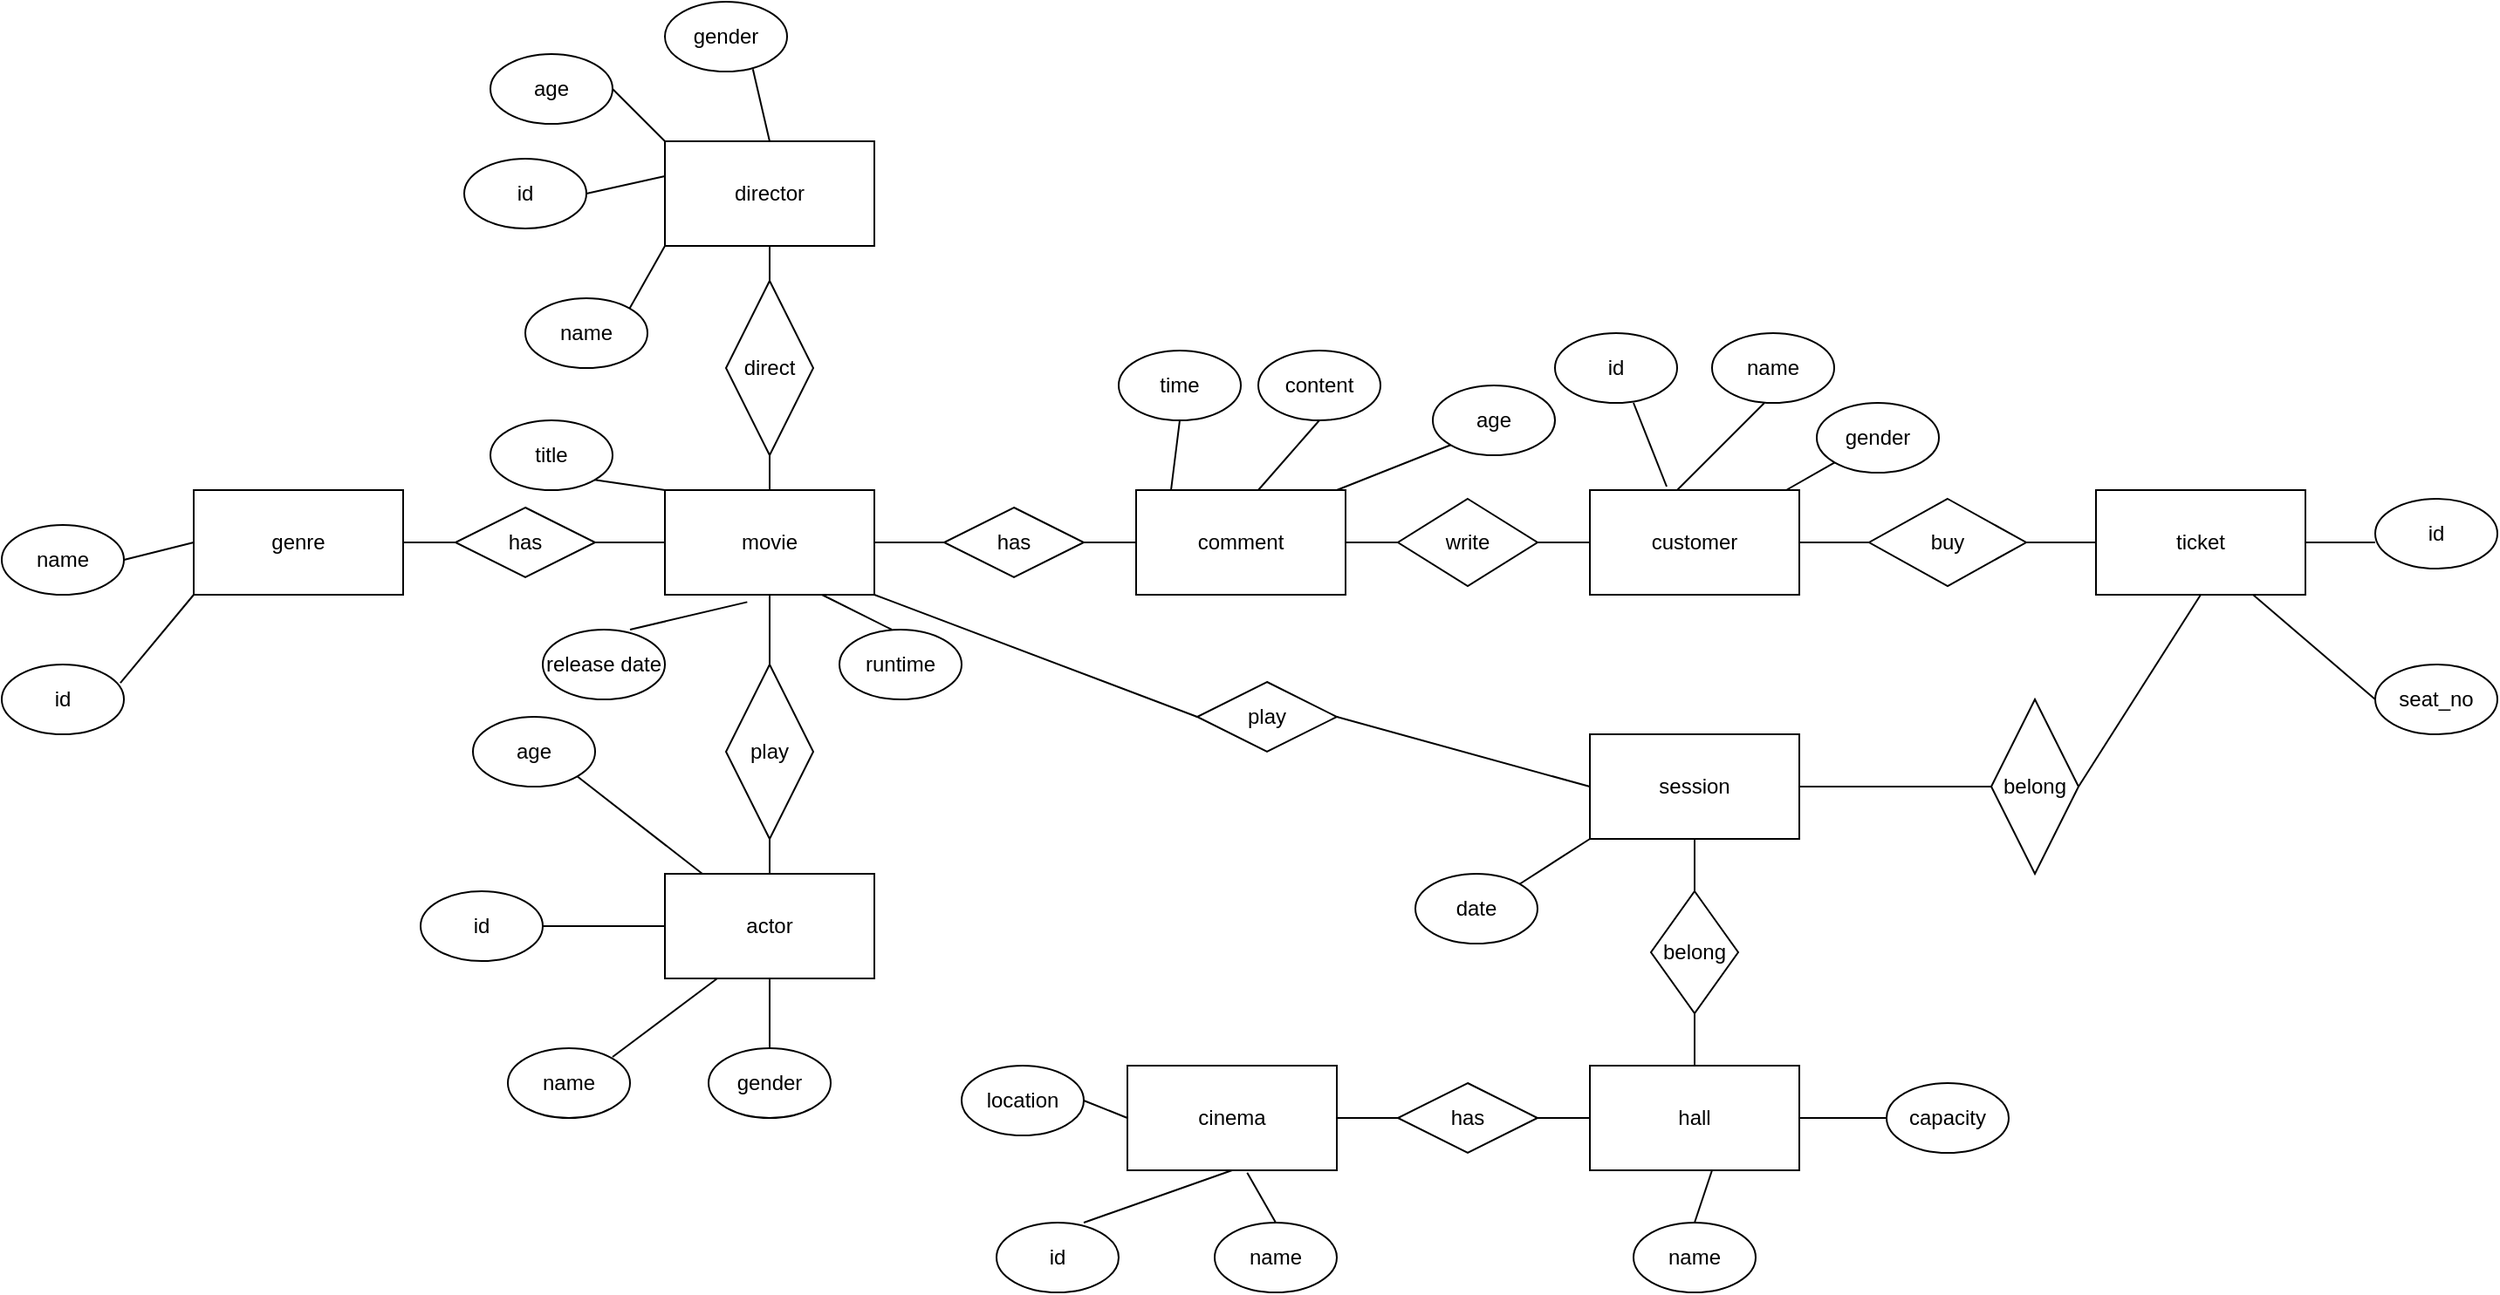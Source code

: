 <mxfile version="13.5.8" type="github"><diagram id="R2lEEEUBdFMjLlhIrx00" name="Page-1"><mxGraphModel dx="1888" dy="1648" grid="1" gridSize="10" guides="1" tooltips="1" connect="1" arrows="1" fold="1" page="1" pageScale="1" pageWidth="850" pageHeight="1100" math="0" shadow="0" extFonts="Permanent Marker^https://fonts.googleapis.com/css?family=Permanent+Marker"><root><mxCell id="0"/><mxCell id="1" parent="0"/><mxCell id="0K9P6C6m88FU3OIk5Qo7-1" value="movie" style="rounded=0;whiteSpace=wrap;html=1;" vertex="1" parent="1"><mxGeometry x="120" y="250" width="120" height="60" as="geometry"/></mxCell><mxCell id="0K9P6C6m88FU3OIk5Qo7-2" value="comment" style="rounded=0;whiteSpace=wrap;html=1;" vertex="1" parent="1"><mxGeometry x="390" y="250" width="120" height="60" as="geometry"/></mxCell><mxCell id="0K9P6C6m88FU3OIk5Qo7-3" value="customer" style="rounded=0;whiteSpace=wrap;html=1;" vertex="1" parent="1"><mxGeometry x="650" y="250" width="120" height="60" as="geometry"/></mxCell><mxCell id="0K9P6C6m88FU3OIk5Qo7-4" value="ticket" style="rounded=0;whiteSpace=wrap;html=1;" vertex="1" parent="1"><mxGeometry x="940" y="250" width="120" height="60" as="geometry"/></mxCell><mxCell id="0K9P6C6m88FU3OIk5Qo7-5" value="director" style="rounded=0;whiteSpace=wrap;html=1;" vertex="1" parent="1"><mxGeometry x="120" y="50" width="120" height="60" as="geometry"/></mxCell><mxCell id="0K9P6C6m88FU3OIk5Qo7-6" value="actor" style="rounded=0;whiteSpace=wrap;html=1;" vertex="1" parent="1"><mxGeometry x="120" y="470" width="120" height="60" as="geometry"/></mxCell><mxCell id="0K9P6C6m88FU3OIk5Qo7-7" value="cinema" style="rounded=0;whiteSpace=wrap;html=1;" vertex="1" parent="1"><mxGeometry x="385" y="580" width="120" height="60" as="geometry"/></mxCell><mxCell id="0K9P6C6m88FU3OIk5Qo7-8" value="session" style="rounded=0;whiteSpace=wrap;html=1;" vertex="1" parent="1"><mxGeometry x="650" y="390" width="120" height="60" as="geometry"/></mxCell><mxCell id="0K9P6C6m88FU3OIk5Qo7-9" value="genre" style="rounded=0;whiteSpace=wrap;html=1;" vertex="1" parent="1"><mxGeometry x="-150" y="250" width="120" height="60" as="geometry"/></mxCell><mxCell id="0K9P6C6m88FU3OIk5Qo7-10" value="hall" style="rounded=0;whiteSpace=wrap;html=1;" vertex="1" parent="1"><mxGeometry x="650" y="580" width="120" height="60" as="geometry"/></mxCell><mxCell id="0K9P6C6m88FU3OIk5Qo7-11" value="direct" style="rhombus;whiteSpace=wrap;html=1;" vertex="1" parent="1"><mxGeometry x="155" y="130" width="50" height="100" as="geometry"/></mxCell><mxCell id="0K9P6C6m88FU3OIk5Qo7-12" value="belong" style="rhombus;whiteSpace=wrap;html=1;" vertex="1" parent="1"><mxGeometry x="880" y="370" width="50" height="100" as="geometry"/></mxCell><mxCell id="0K9P6C6m88FU3OIk5Qo7-14" value="play" style="rhombus;whiteSpace=wrap;html=1;" vertex="1" parent="1"><mxGeometry x="155" y="350" width="50" height="100" as="geometry"/></mxCell><mxCell id="0K9P6C6m88FU3OIk5Qo7-15" value="buy" style="rhombus;whiteSpace=wrap;html=1;" vertex="1" parent="1"><mxGeometry x="810" y="255" width="90" height="50" as="geometry"/></mxCell><mxCell id="0K9P6C6m88FU3OIk5Qo7-16" value="" style="endArrow=none;html=1;exitX=0.5;exitY=0;exitDx=0;exitDy=0;" edge="1" parent="1" source="0K9P6C6m88FU3OIk5Qo7-6"><mxGeometry width="50" height="50" relative="1" as="geometry"><mxPoint x="130" y="500" as="sourcePoint"/><mxPoint x="180" y="450" as="targetPoint"/></mxGeometry></mxCell><mxCell id="0K9P6C6m88FU3OIk5Qo7-19" value="" style="endArrow=none;html=1;exitX=0.5;exitY=0;exitDx=0;exitDy=0;" edge="1" parent="1" source="0K9P6C6m88FU3OIk5Qo7-14"><mxGeometry width="50" height="50" relative="1" as="geometry"><mxPoint x="130" y="360" as="sourcePoint"/><mxPoint x="180" y="310" as="targetPoint"/></mxGeometry></mxCell><mxCell id="0K9P6C6m88FU3OIk5Qo7-22" value="" style="endArrow=none;html=1;entryX=0.5;entryY=1;entryDx=0;entryDy=0;exitX=0.5;exitY=0;exitDx=0;exitDy=0;" edge="1" parent="1" source="0K9P6C6m88FU3OIk5Qo7-11" target="0K9P6C6m88FU3OIk5Qo7-5"><mxGeometry width="50" height="50" relative="1" as="geometry"><mxPoint x="270" y="340" as="sourcePoint"/><mxPoint x="320" y="290" as="targetPoint"/></mxGeometry></mxCell><mxCell id="0K9P6C6m88FU3OIk5Qo7-25" value="" style="endArrow=none;html=1;exitX=0.5;exitY=0;exitDx=0;exitDy=0;" edge="1" parent="1" source="0K9P6C6m88FU3OIk5Qo7-1"><mxGeometry width="50" height="50" relative="1" as="geometry"><mxPoint x="130" y="280" as="sourcePoint"/><mxPoint x="180" y="230" as="targetPoint"/></mxGeometry></mxCell><mxCell id="0K9P6C6m88FU3OIk5Qo7-26" value="has" style="rhombus;whiteSpace=wrap;html=1;" vertex="1" parent="1"><mxGeometry y="260" width="80" height="40" as="geometry"/></mxCell><mxCell id="0K9P6C6m88FU3OIk5Qo7-27" value="" style="endArrow=none;html=1;exitX=1;exitY=0.5;exitDx=0;exitDy=0;" edge="1" parent="1" source="0K9P6C6m88FU3OIk5Qo7-26"><mxGeometry width="50" height="50" relative="1" as="geometry"><mxPoint x="70" y="330" as="sourcePoint"/><mxPoint x="120" y="280" as="targetPoint"/></mxGeometry></mxCell><mxCell id="0K9P6C6m88FU3OIk5Qo7-28" value="" style="endArrow=none;html=1;exitX=1;exitY=0.5;exitDx=0;exitDy=0;" edge="1" parent="1" source="0K9P6C6m88FU3OIk5Qo7-9"><mxGeometry width="50" height="50" relative="1" as="geometry"><mxPoint x="-50" y="330" as="sourcePoint"/><mxPoint y="280" as="targetPoint"/></mxGeometry></mxCell><mxCell id="0K9P6C6m88FU3OIk5Qo7-29" value="write" style="rhombus;whiteSpace=wrap;html=1;" vertex="1" parent="1"><mxGeometry x="540" y="255" width="80" height="50" as="geometry"/></mxCell><mxCell id="0K9P6C6m88FU3OIk5Qo7-30" value="has" style="rhombus;whiteSpace=wrap;html=1;" vertex="1" parent="1"><mxGeometry x="280" y="260" width="80" height="40" as="geometry"/></mxCell><mxCell id="0K9P6C6m88FU3OIk5Qo7-33" value="" style="endArrow=none;html=1;exitX=1;exitY=0.5;exitDx=0;exitDy=0;" edge="1" parent="1" source="0K9P6C6m88FU3OIk5Qo7-15"><mxGeometry width="50" height="50" relative="1" as="geometry"><mxPoint x="890" y="330" as="sourcePoint"/><mxPoint x="940" y="280" as="targetPoint"/></mxGeometry></mxCell><mxCell id="0K9P6C6m88FU3OIk5Qo7-34" value="" style="endArrow=none;html=1;" edge="1" parent="1" source="0K9P6C6m88FU3OIk5Qo7-30"><mxGeometry width="50" height="50" relative="1" as="geometry"><mxPoint x="340" y="330" as="sourcePoint"/><mxPoint x="390" y="280" as="targetPoint"/></mxGeometry></mxCell><mxCell id="0K9P6C6m88FU3OIk5Qo7-35" value="" style="endArrow=none;html=1;exitX=1;exitY=0.5;exitDx=0;exitDy=0;" edge="1" parent="1" source="0K9P6C6m88FU3OIk5Qo7-1"><mxGeometry width="50" height="50" relative="1" as="geometry"><mxPoint x="230" y="330" as="sourcePoint"/><mxPoint x="280" y="280" as="targetPoint"/></mxGeometry></mxCell><mxCell id="0K9P6C6m88FU3OIk5Qo7-36" value="" style="endArrow=none;html=1;exitX=1;exitY=0.5;exitDx=0;exitDy=0;" edge="1" parent="1" source="0K9P6C6m88FU3OIk5Qo7-3"><mxGeometry width="50" height="50" relative="1" as="geometry"><mxPoint x="760" y="330" as="sourcePoint"/><mxPoint x="810" y="280" as="targetPoint"/><Array as="points"/></mxGeometry></mxCell><mxCell id="0K9P6C6m88FU3OIk5Qo7-37" value="" style="endArrow=none;html=1;exitX=1;exitY=0.5;exitDx=0;exitDy=0;" edge="1" parent="1" source="0K9P6C6m88FU3OIk5Qo7-29"><mxGeometry width="50" height="50" relative="1" as="geometry"><mxPoint x="600" y="330" as="sourcePoint"/><mxPoint x="650" y="280" as="targetPoint"/></mxGeometry></mxCell><mxCell id="0K9P6C6m88FU3OIk5Qo7-38" value="" style="endArrow=none;html=1;exitX=1;exitY=0.5;exitDx=0;exitDy=0;" edge="1" parent="1" source="0K9P6C6m88FU3OIk5Qo7-2"><mxGeometry width="50" height="50" relative="1" as="geometry"><mxPoint x="490" y="330" as="sourcePoint"/><mxPoint x="540" y="280" as="targetPoint"/></mxGeometry></mxCell><mxCell id="0K9P6C6m88FU3OIk5Qo7-39" value="" style="endArrow=none;html=1;exitX=1;exitY=1;exitDx=0;exitDy=0;" edge="1" parent="1" source="0K9P6C6m88FU3OIk5Qo7-1"><mxGeometry width="50" height="50" relative="1" as="geometry"><mxPoint x="375" y="430" as="sourcePoint"/><mxPoint x="425" y="380" as="targetPoint"/></mxGeometry></mxCell><mxCell id="0K9P6C6m88FU3OIk5Qo7-40" value="" style="endArrow=none;html=1;exitX=1;exitY=0.5;exitDx=0;exitDy=0;" edge="1" parent="1" source="0K9P6C6m88FU3OIk5Qo7-44"><mxGeometry width="50" height="50" relative="1" as="geometry"><mxPoint x="600" y="470" as="sourcePoint"/><mxPoint x="650" y="420" as="targetPoint"/></mxGeometry></mxCell><mxCell id="0K9P6C6m88FU3OIk5Qo7-41" value="" style="endArrow=none;html=1;exitX=0.5;exitY=0;exitDx=0;exitDy=0;" edge="1" parent="1" source="0K9P6C6m88FU3OIk5Qo7-46"><mxGeometry width="50" height="50" relative="1" as="geometry"><mxPoint x="660" y="500" as="sourcePoint"/><mxPoint x="710" y="450" as="targetPoint"/></mxGeometry></mxCell><mxCell id="0K9P6C6m88FU3OIk5Qo7-42" value="" style="endArrow=none;html=1;exitX=1;exitY=0.5;exitDx=0;exitDy=0;" edge="1" parent="1" source="0K9P6C6m88FU3OIk5Qo7-8"><mxGeometry width="50" height="50" relative="1" as="geometry"><mxPoint x="830" y="470" as="sourcePoint"/><mxPoint x="880" y="420" as="targetPoint"/></mxGeometry></mxCell><mxCell id="0K9P6C6m88FU3OIk5Qo7-43" value="" style="endArrow=none;html=1;exitX=1;exitY=0.5;exitDx=0;exitDy=0;" edge="1" parent="1" source="0K9P6C6m88FU3OIk5Qo7-12"><mxGeometry width="50" height="50" relative="1" as="geometry"><mxPoint x="950" y="360" as="sourcePoint"/><mxPoint x="1000" y="310" as="targetPoint"/></mxGeometry></mxCell><mxCell id="0K9P6C6m88FU3OIk5Qo7-44" value="play" style="rhombus;whiteSpace=wrap;html=1;" vertex="1" parent="1"><mxGeometry x="425" y="360" width="80" height="40" as="geometry"/></mxCell><mxCell id="0K9P6C6m88FU3OIk5Qo7-46" value="belong" style="rhombus;whiteSpace=wrap;html=1;" vertex="1" parent="1"><mxGeometry x="685" y="480" width="50" height="70" as="geometry"/></mxCell><mxCell id="0K9P6C6m88FU3OIk5Qo7-47" value="" style="endArrow=none;html=1;" edge="1" parent="1" source="0K9P6C6m88FU3OIk5Qo7-10"><mxGeometry width="50" height="50" relative="1" as="geometry"><mxPoint x="660" y="600" as="sourcePoint"/><mxPoint x="710" y="550" as="targetPoint"/></mxGeometry></mxCell><mxCell id="0K9P6C6m88FU3OIk5Qo7-48" value="has" style="rhombus;whiteSpace=wrap;html=1;" vertex="1" parent="1"><mxGeometry x="540" y="590" width="80" height="40" as="geometry"/></mxCell><mxCell id="0K9P6C6m88FU3OIk5Qo7-49" value="" style="endArrow=none;html=1;exitX=1;exitY=0.5;exitDx=0;exitDy=0;" edge="1" parent="1" source="0K9P6C6m88FU3OIk5Qo7-48"><mxGeometry width="50" height="50" relative="1" as="geometry"><mxPoint x="600" y="660" as="sourcePoint"/><mxPoint x="650" y="610" as="targetPoint"/></mxGeometry></mxCell><mxCell id="0K9P6C6m88FU3OIk5Qo7-50" value="" style="endArrow=none;html=1;exitX=1;exitY=0.5;exitDx=0;exitDy=0;" edge="1" parent="1" source="0K9P6C6m88FU3OIk5Qo7-7"><mxGeometry width="50" height="50" relative="1" as="geometry"><mxPoint x="490" y="660" as="sourcePoint"/><mxPoint x="540" y="610" as="targetPoint"/></mxGeometry></mxCell><mxCell id="0K9P6C6m88FU3OIk5Qo7-51" value="age" style="ellipse;whiteSpace=wrap;html=1;" vertex="1" parent="1"><mxGeometry x="20" width="70" height="40" as="geometry"/></mxCell><mxCell id="0K9P6C6m88FU3OIk5Qo7-52" value="name" style="ellipse;whiteSpace=wrap;html=1;" vertex="1" parent="1"><mxGeometry x="40" y="140" width="70" height="40" as="geometry"/></mxCell><mxCell id="0K9P6C6m88FU3OIk5Qo7-53" value="id" style="ellipse;whiteSpace=wrap;html=1;" vertex="1" parent="1"><mxGeometry x="5" y="60" width="70" height="40" as="geometry"/></mxCell><mxCell id="0K9P6C6m88FU3OIk5Qo7-54" value="id" style="ellipse;whiteSpace=wrap;html=1;" vertex="1" parent="1"><mxGeometry x="-260" y="350" width="70" height="40" as="geometry"/></mxCell><mxCell id="0K9P6C6m88FU3OIk5Qo7-55" value="time" style="ellipse;whiteSpace=wrap;html=1;" vertex="1" parent="1"><mxGeometry x="380" y="170" width="70" height="40" as="geometry"/></mxCell><mxCell id="0K9P6C6m88FU3OIk5Qo7-56" value="name" style="ellipse;whiteSpace=wrap;html=1;" vertex="1" parent="1"><mxGeometry x="-260" y="270" width="70" height="40" as="geometry"/></mxCell><mxCell id="0K9P6C6m88FU3OIk5Qo7-57" value="gender" style="ellipse;whiteSpace=wrap;html=1;" vertex="1" parent="1"><mxGeometry x="120" y="-30" width="70" height="40" as="geometry"/></mxCell><mxCell id="0K9P6C6m88FU3OIk5Qo7-58" value="gender" style="ellipse;whiteSpace=wrap;html=1;" vertex="1" parent="1"><mxGeometry x="145" y="570" width="70" height="40" as="geometry"/></mxCell><mxCell id="0K9P6C6m88FU3OIk5Qo7-59" value="name" style="ellipse;whiteSpace=wrap;html=1;" vertex="1" parent="1"><mxGeometry x="30" y="570" width="70" height="40" as="geometry"/></mxCell><mxCell id="0K9P6C6m88FU3OIk5Qo7-60" value="id" style="ellipse;whiteSpace=wrap;html=1;" vertex="1" parent="1"><mxGeometry x="-20" y="480" width="70" height="40" as="geometry"/></mxCell><mxCell id="0K9P6C6m88FU3OIk5Qo7-62" value="age" style="ellipse;whiteSpace=wrap;html=1;" vertex="1" parent="1"><mxGeometry x="10" y="380" width="70" height="40" as="geometry"/></mxCell><mxCell id="0K9P6C6m88FU3OIk5Qo7-63" value="id" style="ellipse;whiteSpace=wrap;html=1;" vertex="1" parent="1"><mxGeometry x="310" y="670" width="70" height="40" as="geometry"/></mxCell><mxCell id="0K9P6C6m88FU3OIk5Qo7-64" value="name" style="ellipse;whiteSpace=wrap;html=1;" vertex="1" parent="1"><mxGeometry x="435" y="670" width="70" height="40" as="geometry"/></mxCell><mxCell id="0K9P6C6m88FU3OIk5Qo7-80" value="content" style="ellipse;whiteSpace=wrap;html=1;" vertex="1" parent="1"><mxGeometry x="460" y="170" width="70" height="40" as="geometry"/></mxCell><mxCell id="0K9P6C6m88FU3OIk5Qo7-81" value="age" style="ellipse;whiteSpace=wrap;html=1;" vertex="1" parent="1"><mxGeometry x="560" y="190" width="70" height="40" as="geometry"/></mxCell><mxCell id="0K9P6C6m88FU3OIk5Qo7-82" value="name" style="ellipse;whiteSpace=wrap;html=1;" vertex="1" parent="1"><mxGeometry x="720" y="160" width="70" height="40" as="geometry"/></mxCell><mxCell id="0K9P6C6m88FU3OIk5Qo7-83" value="id" style="ellipse;whiteSpace=wrap;html=1;" vertex="1" parent="1"><mxGeometry x="630" y="160" width="70" height="40" as="geometry"/></mxCell><mxCell id="0K9P6C6m88FU3OIk5Qo7-84" value="gender" style="ellipse;whiteSpace=wrap;html=1;" vertex="1" parent="1"><mxGeometry x="780" y="200" width="70" height="40" as="geometry"/></mxCell><mxCell id="0K9P6C6m88FU3OIk5Qo7-86" value="id" style="ellipse;whiteSpace=wrap;html=1;" vertex="1" parent="1"><mxGeometry x="1100" y="255" width="70" height="40" as="geometry"/></mxCell><mxCell id="0K9P6C6m88FU3OIk5Qo7-87" value="seat_no" style="ellipse;whiteSpace=wrap;html=1;" vertex="1" parent="1"><mxGeometry x="1100" y="350" width="70" height="40" as="geometry"/></mxCell><mxCell id="0K9P6C6m88FU3OIk5Qo7-88" value="date" style="ellipse;whiteSpace=wrap;html=1;" vertex="1" parent="1"><mxGeometry x="550" y="470" width="70" height="40" as="geometry"/></mxCell><mxCell id="0K9P6C6m88FU3OIk5Qo7-89" value="capacity" style="ellipse;whiteSpace=wrap;html=1;" vertex="1" parent="1"><mxGeometry x="820" y="590" width="70" height="40" as="geometry"/></mxCell><mxCell id="0K9P6C6m88FU3OIk5Qo7-90" value="name" style="ellipse;whiteSpace=wrap;html=1;" vertex="1" parent="1"><mxGeometry x="675" y="670" width="70" height="40" as="geometry"/></mxCell><mxCell id="0K9P6C6m88FU3OIk5Qo7-91" value="location" style="ellipse;whiteSpace=wrap;html=1;" vertex="1" parent="1"><mxGeometry x="290" y="580" width="70" height="40" as="geometry"/></mxCell><mxCell id="0K9P6C6m88FU3OIk5Qo7-93" value="" style="endArrow=none;html=1;entryX=0.572;entryY=1.023;entryDx=0;entryDy=0;entryPerimeter=0;" edge="1" parent="1" target="0K9P6C6m88FU3OIk5Qo7-7"><mxGeometry width="50" height="50" relative="1" as="geometry"><mxPoint x="470" y="670" as="sourcePoint"/><mxPoint x="520" y="620" as="targetPoint"/></mxGeometry></mxCell><mxCell id="0K9P6C6m88FU3OIk5Qo7-96" value="" style="endArrow=none;html=1;entryX=0.5;entryY=1;entryDx=0;entryDy=0;" edge="1" parent="1" target="0K9P6C6m88FU3OIk5Qo7-7"><mxGeometry width="50" height="50" relative="1" as="geometry"><mxPoint x="360" y="670" as="sourcePoint"/><mxPoint x="410" y="620" as="targetPoint"/></mxGeometry></mxCell><mxCell id="0K9P6C6m88FU3OIk5Qo7-97" value="" style="endArrow=none;html=1;entryX=0.5;entryY=1;entryDx=0;entryDy=0;" edge="1" parent="1" target="0K9P6C6m88FU3OIk5Qo7-6"><mxGeometry width="50" height="50" relative="1" as="geometry"><mxPoint x="180" y="570" as="sourcePoint"/><mxPoint x="230" y="520" as="targetPoint"/></mxGeometry></mxCell><mxCell id="0K9P6C6m88FU3OIk5Qo7-98" value="" style="endArrow=none;html=1;entryX=0.25;entryY=1;entryDx=0;entryDy=0;" edge="1" parent="1" target="0K9P6C6m88FU3OIk5Qo7-6"><mxGeometry width="50" height="50" relative="1" as="geometry"><mxPoint x="90" y="575" as="sourcePoint"/><mxPoint x="140" y="525" as="targetPoint"/></mxGeometry></mxCell><mxCell id="0K9P6C6m88FU3OIk5Qo7-99" value="" style="endArrow=none;html=1;entryX=1;entryY=1;entryDx=0;entryDy=0;" edge="1" parent="1" source="0K9P6C6m88FU3OIk5Qo7-6" target="0K9P6C6m88FU3OIk5Qo7-62"><mxGeometry width="50" height="50" relative="1" as="geometry"><mxPoint x="60" y="470" as="sourcePoint"/><mxPoint x="110" y="420" as="targetPoint"/></mxGeometry></mxCell><mxCell id="0K9P6C6m88FU3OIk5Qo7-100" value="" style="endArrow=none;html=1;exitX=1;exitY=0.5;exitDx=0;exitDy=0;" edge="1" parent="1" source="0K9P6C6m88FU3OIk5Qo7-60"><mxGeometry width="50" height="50" relative="1" as="geometry"><mxPoint x="70" y="550" as="sourcePoint"/><mxPoint x="120" y="500" as="targetPoint"/></mxGeometry></mxCell><mxCell id="0K9P6C6m88FU3OIk5Qo7-101" value="" style="endArrow=none;html=1;entryX=0;entryY=0;entryDx=0;entryDy=0;" edge="1" parent="1" target="0K9P6C6m88FU3OIk5Qo7-5"><mxGeometry width="50" height="50" relative="1" as="geometry"><mxPoint x="90" y="20" as="sourcePoint"/><mxPoint x="140" y="-30" as="targetPoint"/></mxGeometry></mxCell><mxCell id="0K9P6C6m88FU3OIk5Qo7-102" value="" style="endArrow=none;html=1;exitX=1;exitY=0.5;exitDx=0;exitDy=0;" edge="1" parent="1" source="0K9P6C6m88FU3OIk5Qo7-53"><mxGeometry width="50" height="50" relative="1" as="geometry"><mxPoint x="70" y="120" as="sourcePoint"/><mxPoint x="120" y="70" as="targetPoint"/></mxGeometry></mxCell><mxCell id="0K9P6C6m88FU3OIk5Qo7-103" value="" style="endArrow=none;html=1;exitX=1;exitY=0;exitDx=0;exitDy=0;" edge="1" parent="1" source="0K9P6C6m88FU3OIk5Qo7-52"><mxGeometry width="50" height="50" relative="1" as="geometry"><mxPoint x="70" y="160" as="sourcePoint"/><mxPoint x="120" y="110" as="targetPoint"/></mxGeometry></mxCell><mxCell id="0K9P6C6m88FU3OIk5Qo7-104" value="" style="endArrow=none;html=1;entryX=0.72;entryY=0.965;entryDx=0;entryDy=0;entryPerimeter=0;" edge="1" parent="1" target="0K9P6C6m88FU3OIk5Qo7-57"><mxGeometry width="50" height="50" relative="1" as="geometry"><mxPoint x="180" y="50" as="sourcePoint"/><mxPoint x="230" as="targetPoint"/></mxGeometry></mxCell><mxCell id="0K9P6C6m88FU3OIk5Qo7-105" value="" style="endArrow=none;html=1;exitX=0.971;exitY=0.265;exitDx=0;exitDy=0;exitPerimeter=0;" edge="1" parent="1" source="0K9P6C6m88FU3OIk5Qo7-54"><mxGeometry width="50" height="50" relative="1" as="geometry"><mxPoint x="-200" y="360" as="sourcePoint"/><mxPoint x="-150" y="310" as="targetPoint"/></mxGeometry></mxCell><mxCell id="0K9P6C6m88FU3OIk5Qo7-106" value="" style="endArrow=none;html=1;exitX=1;exitY=0.5;exitDx=0;exitDy=0;" edge="1" parent="1" source="0K9P6C6m88FU3OIk5Qo7-56"><mxGeometry width="50" height="50" relative="1" as="geometry"><mxPoint x="-200" y="330" as="sourcePoint"/><mxPoint x="-150" y="280" as="targetPoint"/></mxGeometry></mxCell><mxCell id="0K9P6C6m88FU3OIk5Qo7-108" value="" style="endArrow=none;html=1;exitX=0.75;exitY=1;exitDx=0;exitDy=0;" edge="1" parent="1" source="0K9P6C6m88FU3OIk5Qo7-4"><mxGeometry width="50" height="50" relative="1" as="geometry"><mxPoint x="1050" y="420" as="sourcePoint"/><mxPoint x="1100" y="370" as="targetPoint"/></mxGeometry></mxCell><mxCell id="0K9P6C6m88FU3OIk5Qo7-109" value="" style="endArrow=none;html=1;exitX=1;exitY=0.5;exitDx=0;exitDy=0;" edge="1" parent="1" source="0K9P6C6m88FU3OIk5Qo7-4"><mxGeometry width="50" height="50" relative="1" as="geometry"><mxPoint x="1050" y="330" as="sourcePoint"/><mxPoint x="1100" y="280" as="targetPoint"/></mxGeometry></mxCell><mxCell id="0K9P6C6m88FU3OIk5Qo7-110" value="" style="endArrow=none;html=1;entryX=0;entryY=1;entryDx=0;entryDy=0;" edge="1" parent="1" source="0K9P6C6m88FU3OIk5Qo7-3" target="0K9P6C6m88FU3OIk5Qo7-84"><mxGeometry width="50" height="50" relative="1" as="geometry"><mxPoint x="740" y="280" as="sourcePoint"/><mxPoint x="790" y="230" as="targetPoint"/></mxGeometry></mxCell><mxCell id="0K9P6C6m88FU3OIk5Qo7-111" value="" style="endArrow=none;html=1;" edge="1" parent="1"><mxGeometry width="50" height="50" relative="1" as="geometry"><mxPoint x="700" y="250" as="sourcePoint"/><mxPoint x="750" y="200" as="targetPoint"/></mxGeometry></mxCell><mxCell id="0K9P6C6m88FU3OIk5Qo7-112" value="" style="endArrow=none;html=1;" edge="1" parent="1"><mxGeometry width="50" height="50" relative="1" as="geometry"><mxPoint x="694" y="248" as="sourcePoint"/><mxPoint x="675" y="200" as="targetPoint"/></mxGeometry></mxCell><mxCell id="0K9P6C6m88FU3OIk5Qo7-113" value="" style="endArrow=none;html=1;entryX=0;entryY=1;entryDx=0;entryDy=0;" edge="1" parent="1" target="0K9P6C6m88FU3OIk5Qo7-81"><mxGeometry width="50" height="50" relative="1" as="geometry"><mxPoint x="505" y="250" as="sourcePoint"/><mxPoint x="555" y="200" as="targetPoint"/></mxGeometry></mxCell><mxCell id="0K9P6C6m88FU3OIk5Qo7-114" value="" style="endArrow=none;html=1;entryX=0.5;entryY=1;entryDx=0;entryDy=0;" edge="1" parent="1" target="0K9P6C6m88FU3OIk5Qo7-80"><mxGeometry width="50" height="50" relative="1" as="geometry"><mxPoint x="460" y="250" as="sourcePoint"/><mxPoint x="510" y="200" as="targetPoint"/></mxGeometry></mxCell><mxCell id="0K9P6C6m88FU3OIk5Qo7-115" value="" style="endArrow=none;html=1;entryX=0.5;entryY=1;entryDx=0;entryDy=0;" edge="1" parent="1" target="0K9P6C6m88FU3OIk5Qo7-55"><mxGeometry width="50" height="50" relative="1" as="geometry"><mxPoint x="410" y="250" as="sourcePoint"/><mxPoint x="460" y="200" as="targetPoint"/></mxGeometry></mxCell><mxCell id="0K9P6C6m88FU3OIk5Qo7-116" value="" style="endArrow=none;html=1;exitX=0.5;exitY=0;exitDx=0;exitDy=0;" edge="1" parent="1" source="0K9P6C6m88FU3OIk5Qo7-90"><mxGeometry width="50" height="50" relative="1" as="geometry"><mxPoint x="670" y="690" as="sourcePoint"/><mxPoint x="720" y="640" as="targetPoint"/></mxGeometry></mxCell><mxCell id="0K9P6C6m88FU3OIk5Qo7-120" value="" style="endArrow=none;html=1;exitX=0.75;exitY=1;exitDx=0;exitDy=0;" edge="1" parent="1" source="0K9P6C6m88FU3OIk5Qo7-1"><mxGeometry width="50" height="50" relative="1" as="geometry"><mxPoint x="200" y="380" as="sourcePoint"/><mxPoint x="250" y="330" as="targetPoint"/></mxGeometry></mxCell><mxCell id="0K9P6C6m88FU3OIk5Qo7-121" value="" style="endArrow=none;html=1;entryX=0.393;entryY=1.07;entryDx=0;entryDy=0;entryPerimeter=0;" edge="1" parent="1" target="0K9P6C6m88FU3OIk5Qo7-1"><mxGeometry width="50" height="50" relative="1" as="geometry"><mxPoint x="100" y="330" as="sourcePoint"/><mxPoint x="150" y="280" as="targetPoint"/></mxGeometry></mxCell><mxCell id="0K9P6C6m88FU3OIk5Qo7-122" value="" style="endArrow=none;html=1;exitX=1;exitY=1;exitDx=0;exitDy=0;" edge="1" parent="1" source="0K9P6C6m88FU3OIk5Qo7-126"><mxGeometry width="50" height="50" relative="1" as="geometry"><mxPoint x="70" y="300" as="sourcePoint"/><mxPoint x="120" y="250" as="targetPoint"/><Array as="points"/></mxGeometry></mxCell><mxCell id="0K9P6C6m88FU3OIk5Qo7-123" value="" style="endArrow=none;html=1;exitX=1;exitY=0;exitDx=0;exitDy=0;" edge="1" parent="1" source="0K9P6C6m88FU3OIk5Qo7-88"><mxGeometry width="50" height="50" relative="1" as="geometry"><mxPoint x="600" y="500" as="sourcePoint"/><mxPoint x="650" y="450" as="targetPoint"/></mxGeometry></mxCell><mxCell id="0K9P6C6m88FU3OIk5Qo7-124" value="" style="endArrow=none;html=1;exitX=1;exitY=0.5;exitDx=0;exitDy=0;" edge="1" parent="1" source="0K9P6C6m88FU3OIk5Qo7-91"><mxGeometry width="50" height="50" relative="1" as="geometry"><mxPoint x="335" y="660" as="sourcePoint"/><mxPoint x="385" y="610" as="targetPoint"/></mxGeometry></mxCell><mxCell id="0K9P6C6m88FU3OIk5Qo7-125" value="" style="endArrow=none;html=1;exitX=1;exitY=0.5;exitDx=0;exitDy=0;" edge="1" parent="1" source="0K9P6C6m88FU3OIk5Qo7-10"><mxGeometry width="50" height="50" relative="1" as="geometry"><mxPoint x="770" y="660" as="sourcePoint"/><mxPoint x="820" y="610" as="targetPoint"/></mxGeometry></mxCell><mxCell id="0K9P6C6m88FU3OIk5Qo7-126" value="title" style="ellipse;whiteSpace=wrap;html=1;" vertex="1" parent="1"><mxGeometry x="20" y="210" width="70" height="40" as="geometry"/></mxCell><mxCell id="0K9P6C6m88FU3OIk5Qo7-127" value="release date" style="ellipse;whiteSpace=wrap;html=1;" vertex="1" parent="1"><mxGeometry x="50" y="330" width="70" height="40" as="geometry"/></mxCell><mxCell id="0K9P6C6m88FU3OIk5Qo7-128" value="runtime" style="ellipse;whiteSpace=wrap;html=1;" vertex="1" parent="1"><mxGeometry x="220" y="330" width="70" height="40" as="geometry"/></mxCell></root></mxGraphModel></diagram></mxfile>